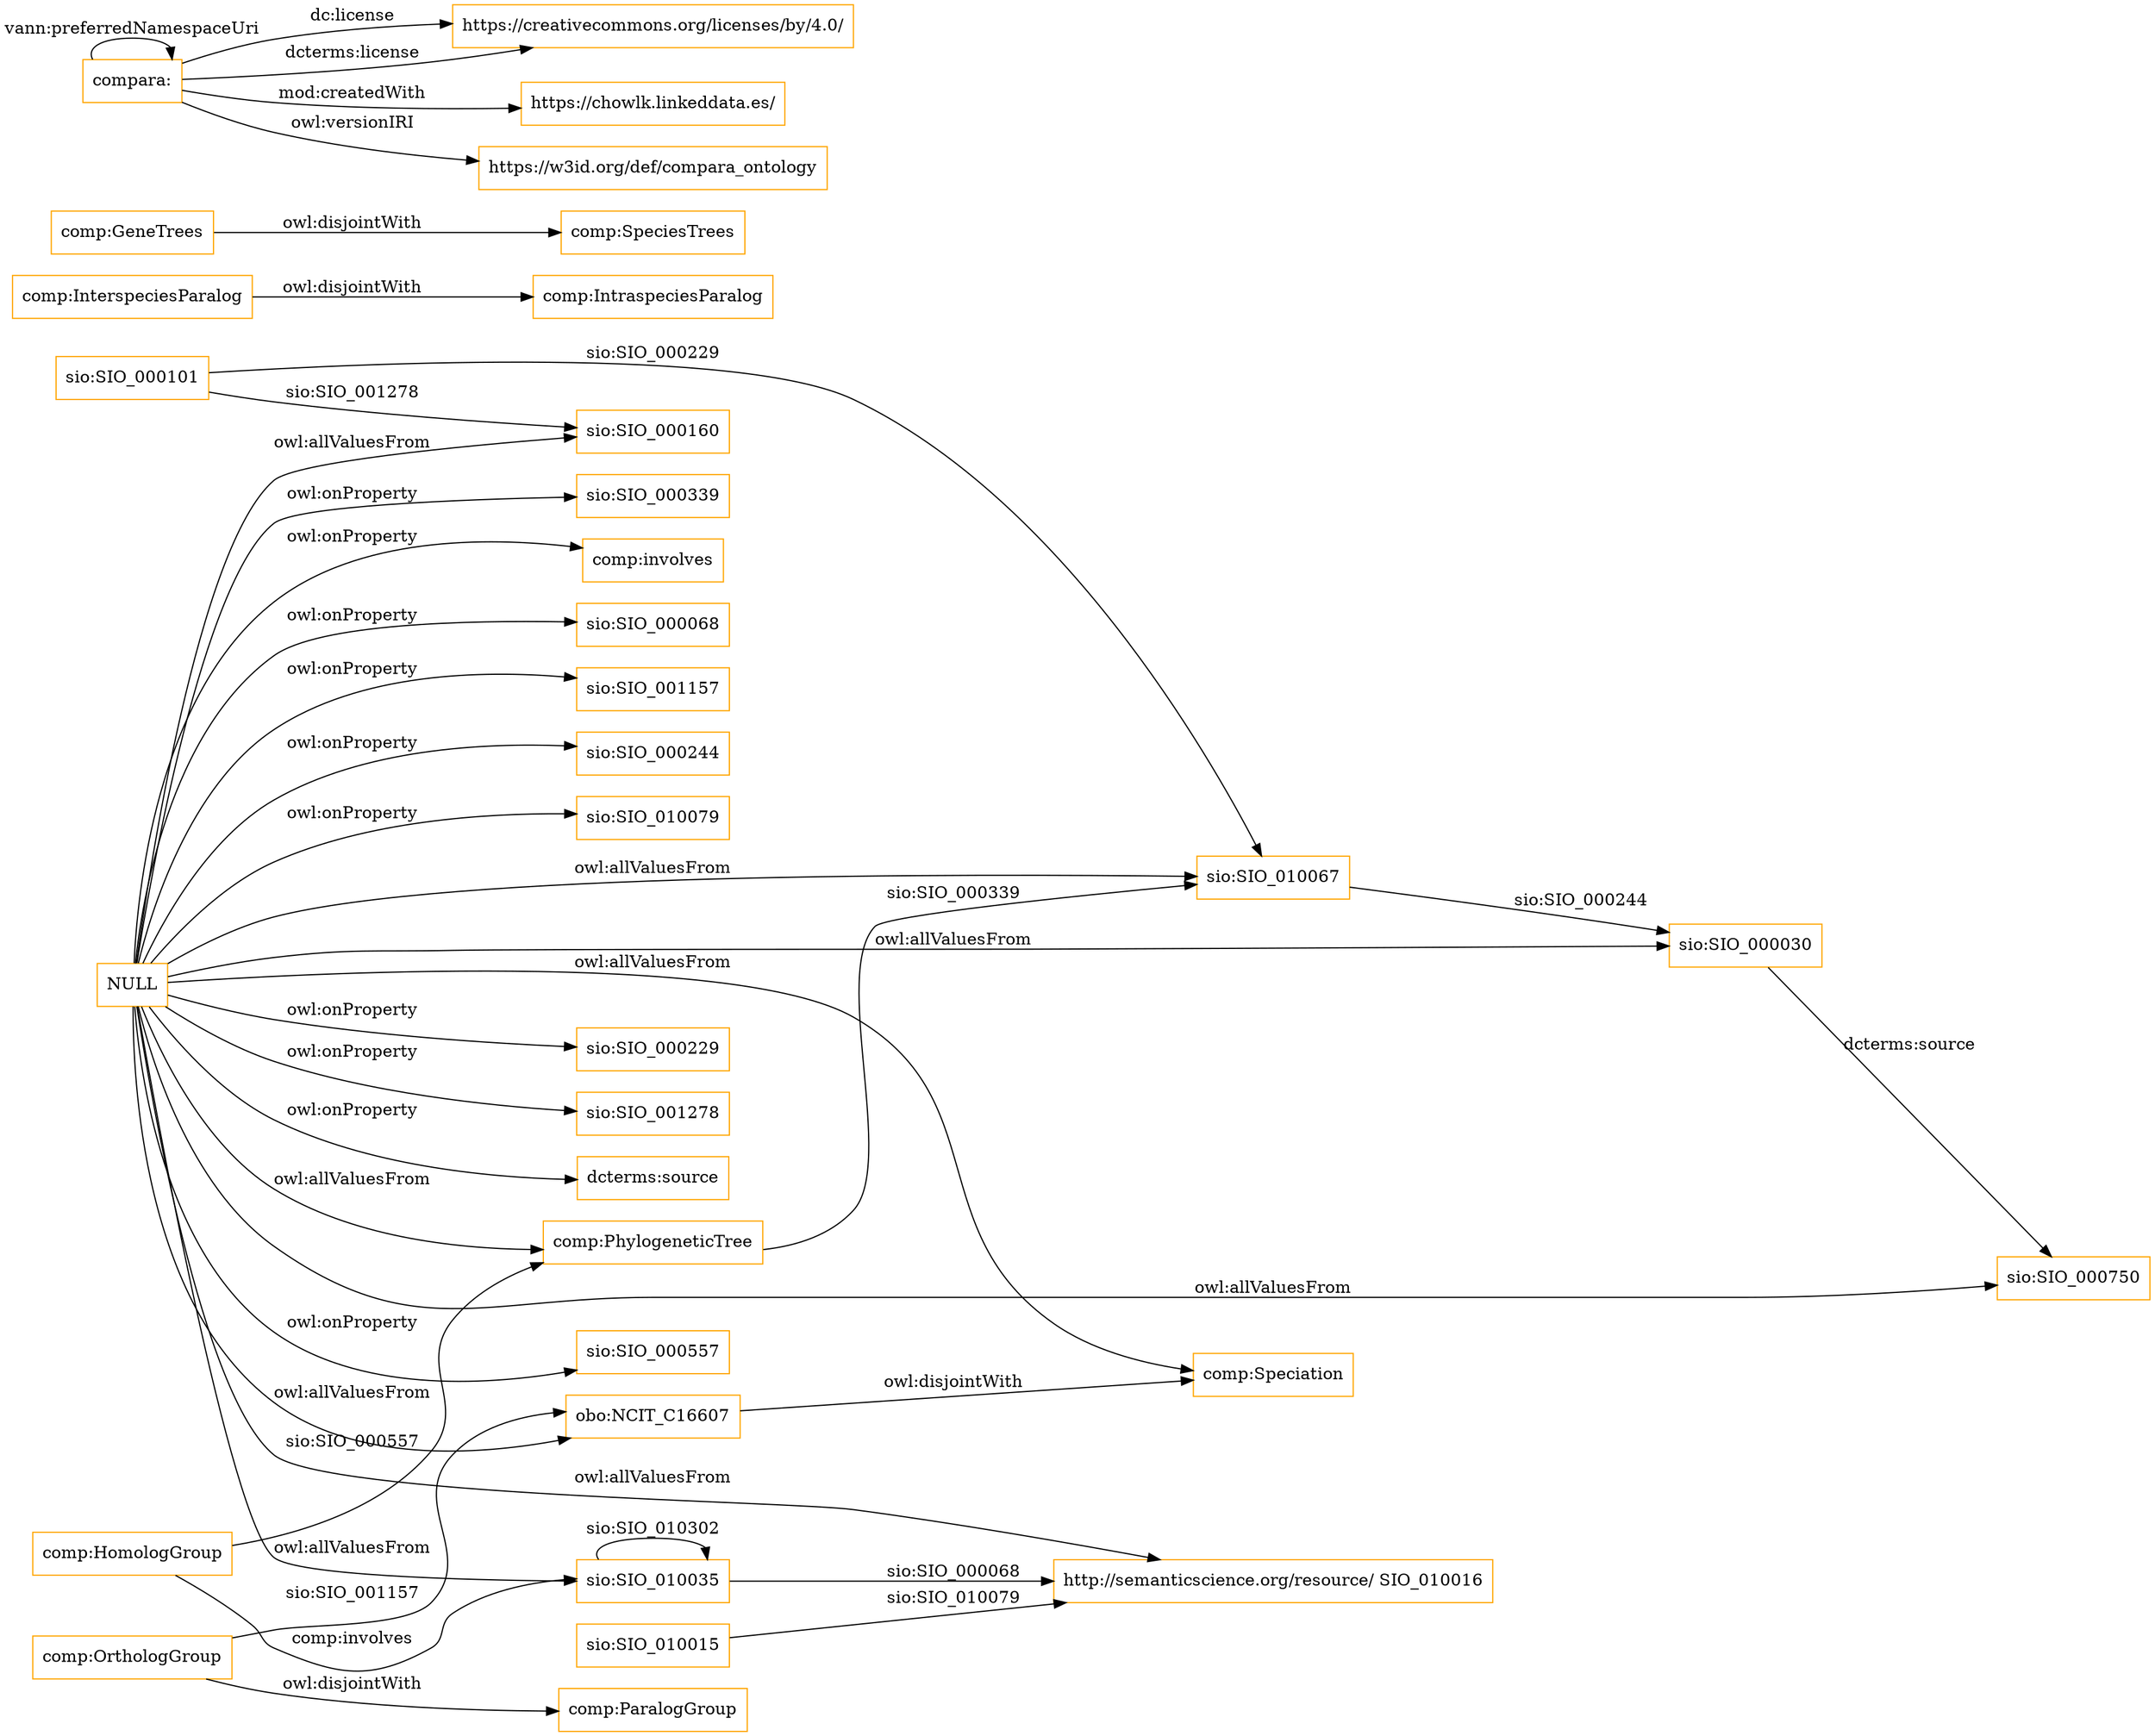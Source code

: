 digraph ar2dtool_diagram { 
rankdir=LR;
size="1501"
node [shape = rectangle, color="orange"]; "sio:SIO_000030" "sio:SIO_010067" "comp:Speciation" "comp:IntraspeciesParalog" "comp:InterspeciesParalog" "http://semanticscience.org/resource/ SIO_010016" "sio:SIO_000160" "sio:SIO_000750" "sio:SIO_000101" "sio:SIO_010015" "comp:SpeciesTrees" "comp:GeneTrees" "obo:NCIT_C16607" "comp:ParalogGroup" "comp:OrthologGroup" "sio:SIO_010035" "comp:HomologGroup" "comp:PhylogeneticTree" ; /*classes style*/
	"comp:OrthologGroup" -> "comp:ParalogGroup" [ label = "owl:disjointWith" ];
	"comp:InterspeciesParalog" -> "comp:IntraspeciesParalog" [ label = "owl:disjointWith" ];
	"obo:NCIT_C16607" -> "comp:Speciation" [ label = "owl:disjointWith" ];
	"compara:" -> "https://creativecommons.org/licenses/by/4.0/" [ label = "dc:license" ];
	"compara:" -> "compara:" [ label = "vann:preferredNamespaceUri" ];
	"compara:" -> "https://creativecommons.org/licenses/by/4.0/" [ label = "dcterms:license" ];
	"compara:" -> "https://chowlk.linkeddata.es/" [ label = "mod:createdWith" ];
	"compara:" -> "https://w3id.org/def/compara_ontology" [ label = "owl:versionIRI" ];
	"comp:GeneTrees" -> "comp:SpeciesTrees" [ label = "owl:disjointWith" ];
	"NULL" -> "sio:SIO_000030" [ label = "owl:allValuesFrom" ];
	"NULL" -> "comp:PhylogeneticTree" [ label = "owl:allValuesFrom" ];
	"NULL" -> "sio:SIO_000750" [ label = "owl:allValuesFrom" ];
	"NULL" -> "sio:SIO_000229" [ label = "owl:onProperty" ];
	"NULL" -> "sio:SIO_001278" [ label = "owl:onProperty" ];
	"NULL" -> "dcterms:source" [ label = "owl:onProperty" ];
	"NULL" -> "http://semanticscience.org/resource/ SIO_010016" [ label = "owl:allValuesFrom" ];
	"NULL" -> "sio:SIO_000557" [ label = "owl:onProperty" ];
	"NULL" -> "comp:Speciation" [ label = "owl:allValuesFrom" ];
	"NULL" -> "sio:SIO_000339" [ label = "owl:onProperty" ];
	"NULL" -> "obo:NCIT_C16607" [ label = "owl:allValuesFrom" ];
	"NULL" -> "sio:SIO_000160" [ label = "owl:allValuesFrom" ];
	"NULL" -> "comp:involves" [ label = "owl:onProperty" ];
	"NULL" -> "sio:SIO_000068" [ label = "owl:onProperty" ];
	"NULL" -> "sio:SIO_001157" [ label = "owl:onProperty" ];
	"NULL" -> "sio:SIO_010035" [ label = "owl:allValuesFrom" ];
	"NULL" -> "sio:SIO_000244" [ label = "owl:onProperty" ];
	"NULL" -> "sio:SIO_010067" [ label = "owl:allValuesFrom" ];
	"NULL" -> "sio:SIO_010079" [ label = "owl:onProperty" ];
	"sio:SIO_010015" -> "http://semanticscience.org/resource/ SIO_010016" [ label = "sio:SIO_010079" ];
	"sio:SIO_010067" -> "sio:SIO_000030" [ label = "sio:SIO_000244" ];
	"sio:SIO_010035" -> "http://semanticscience.org/resource/ SIO_010016" [ label = "sio:SIO_000068" ];
	"sio:SIO_000030" -> "sio:SIO_000750" [ label = "dcterms:source" ];
	"comp:HomologGroup" -> "sio:SIO_010035" [ label = "comp:involves" ];
	"sio:SIO_000101" -> "sio:SIO_010067" [ label = "sio:SIO_000229" ];
	"comp:OrthologGroup" -> "obo:NCIT_C16607" [ label = "sio:SIO_001157" ];
	"comp:PhylogeneticTree" -> "sio:SIO_010067" [ label = "sio:SIO_000339" ];
	"sio:SIO_000101" -> "sio:SIO_000160" [ label = "sio:SIO_001278" ];
	"sio:SIO_010035" -> "sio:SIO_010035" [ label = "sio:SIO_010302" ];
	"comp:HomologGroup" -> "comp:PhylogeneticTree" [ label = "sio:SIO_000557" ];

}
